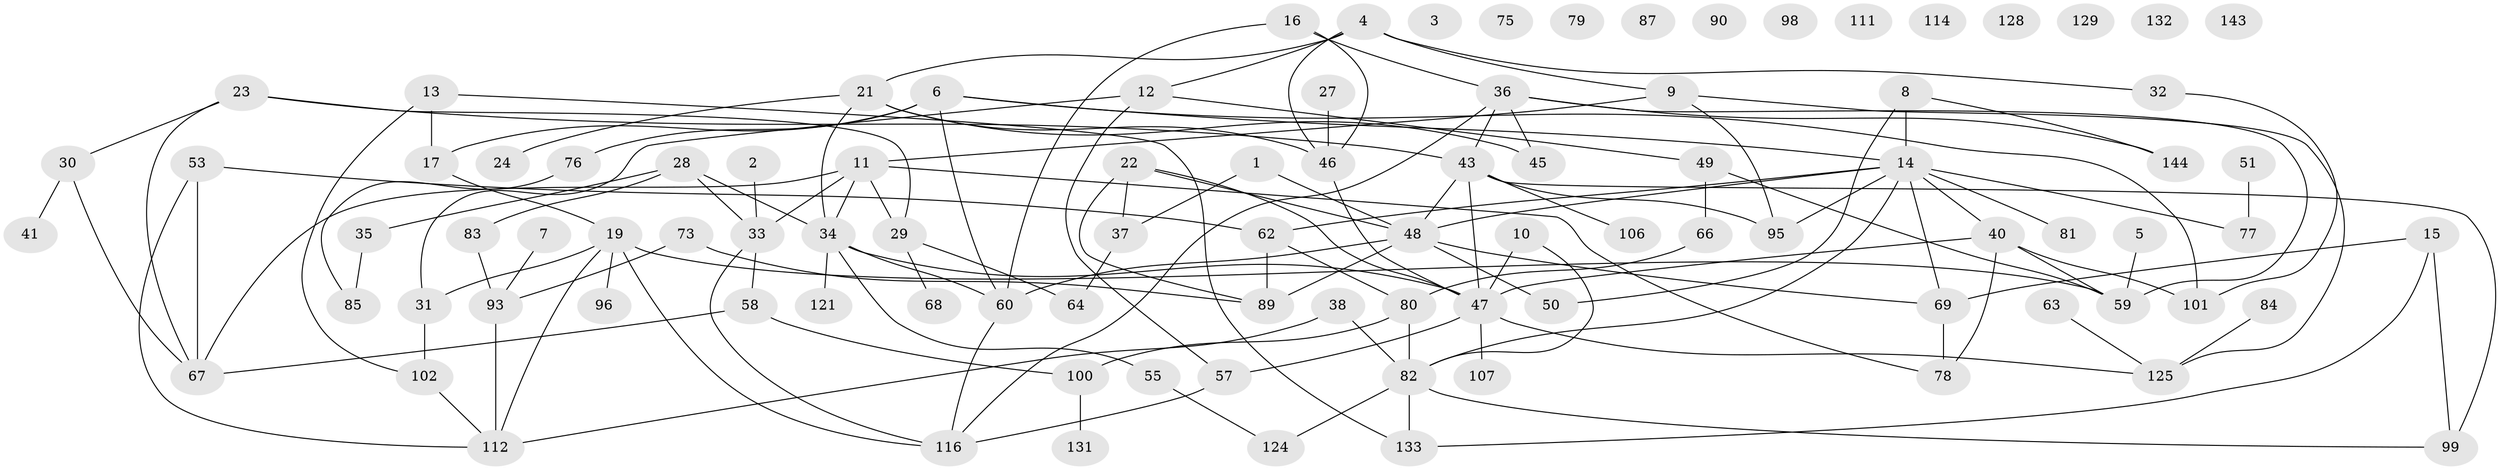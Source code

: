 // original degree distribution, {2: 0.2751677852348993, 1: 0.16778523489932887, 4: 0.14093959731543623, 3: 0.2348993288590604, 8: 0.006711409395973154, 5: 0.0738255033557047, 7: 0.020134228187919462, 6: 0.006711409395973154, 0: 0.0738255033557047}
// Generated by graph-tools (version 1.1) at 2025/41/03/06/25 10:41:23]
// undirected, 96 vertices, 138 edges
graph export_dot {
graph [start="1"]
  node [color=gray90,style=filled];
  1;
  2 [super="+91"];
  3 [super="+18"];
  4 [super="+86"];
  5;
  6 [super="+42"];
  7;
  8 [super="+148"];
  9 [super="+20"];
  10 [super="+26"];
  11 [super="+108"];
  12 [super="+122"];
  13 [super="+71"];
  14 [super="+120"];
  15 [super="+25"];
  16 [super="+56"];
  17 [super="+52"];
  19 [super="+92"];
  21 [super="+136"];
  22 [super="+70"];
  23 [super="+88"];
  24;
  27;
  28 [super="+39"];
  29;
  30;
  31 [super="+110"];
  32 [super="+44"];
  33 [super="+97"];
  34 [super="+54"];
  35 [super="+146"];
  36 [super="+72"];
  37 [super="+137"];
  38;
  40 [super="+109"];
  41;
  43;
  45 [super="+127"];
  46 [super="+104"];
  47 [super="+103"];
  48 [super="+115"];
  49 [super="+61"];
  50;
  51;
  53 [super="+141"];
  55;
  57;
  58 [super="+140"];
  59 [super="+65"];
  60 [super="+113"];
  62 [super="+74"];
  63 [super="+147"];
  64 [super="+123"];
  66;
  67 [super="+134"];
  68;
  69;
  73;
  75;
  76;
  77 [super="+105"];
  78 [super="+145"];
  79;
  80 [super="+118"];
  81;
  82 [super="+94"];
  83;
  84;
  85;
  87;
  89 [super="+149"];
  90;
  93 [super="+119"];
  95 [super="+135"];
  96 [super="+117"];
  98;
  99;
  100 [super="+139"];
  101 [super="+126"];
  102;
  106;
  107;
  111;
  112 [super="+142"];
  114;
  116 [super="+138"];
  121;
  124;
  125 [super="+130"];
  128;
  129;
  131;
  132;
  133;
  143;
  144;
  1 -- 37;
  1 -- 48;
  2 -- 33;
  4 -- 21;
  4 -- 12;
  4 -- 32;
  4 -- 46;
  4 -- 9;
  5 -- 59;
  6 -- 17 [weight=2];
  6 -- 101;
  6 -- 60;
  6 -- 14;
  6 -- 76;
  7 -- 93;
  8 -- 14;
  8 -- 50;
  8 -- 144;
  9 -- 11;
  9 -- 125;
  9 -- 95;
  10 -- 47;
  10 -- 82;
  11 -- 78;
  11 -- 67;
  11 -- 33;
  11 -- 29;
  11 -- 34;
  12 -- 49;
  12 -- 57;
  12 -- 31;
  13 -- 133;
  13 -- 17;
  13 -- 102;
  14 -- 40;
  14 -- 77;
  14 -- 81;
  14 -- 95;
  14 -- 48;
  14 -- 82;
  14 -- 69;
  14 -- 62;
  15 -- 133;
  15 -- 99;
  15 -- 69;
  16 -- 46;
  16 -- 60;
  16 -- 36;
  17 -- 19;
  19 -- 31;
  19 -- 59;
  19 -- 96;
  19 -- 112;
  19 -- 116;
  21 -- 24;
  21 -- 46;
  21 -- 34;
  21 -- 45;
  22 -- 47;
  22 -- 89;
  22 -- 37;
  22 -- 48;
  23 -- 29;
  23 -- 30;
  23 -- 43;
  23 -- 67;
  27 -- 46;
  28 -- 34;
  28 -- 33;
  28 -- 83;
  28 -- 35;
  29 -- 68;
  29 -- 64;
  30 -- 41;
  30 -- 67;
  31 -- 102;
  32 -- 101;
  33 -- 116;
  33 -- 58;
  34 -- 121;
  34 -- 47;
  34 -- 60;
  34 -- 55;
  35 -- 85 [weight=2];
  36 -- 144;
  36 -- 116;
  36 -- 59;
  36 -- 43;
  36 -- 45;
  37 -- 64;
  38 -- 112;
  38 -- 82;
  40 -- 47;
  40 -- 78;
  40 -- 59;
  40 -- 101;
  43 -- 47;
  43 -- 95;
  43 -- 99;
  43 -- 106;
  43 -- 48;
  46 -- 47;
  47 -- 57;
  47 -- 107;
  47 -- 125;
  48 -- 89;
  48 -- 50;
  48 -- 69;
  48 -- 60;
  49 -- 66;
  49 -- 59;
  51 -- 77;
  53 -- 67;
  53 -- 112;
  53 -- 62;
  55 -- 124;
  57 -- 116;
  58 -- 67;
  58 -- 100;
  60 -- 116;
  62 -- 80;
  62 -- 89;
  63 -- 125;
  66 -- 80;
  69 -- 78;
  73 -- 89;
  73 -- 93;
  76 -- 85;
  80 -- 82;
  80 -- 100;
  82 -- 99;
  82 -- 124;
  82 -- 133;
  83 -- 93;
  84 -- 125;
  93 -- 112;
  100 -- 131;
  102 -- 112;
}
